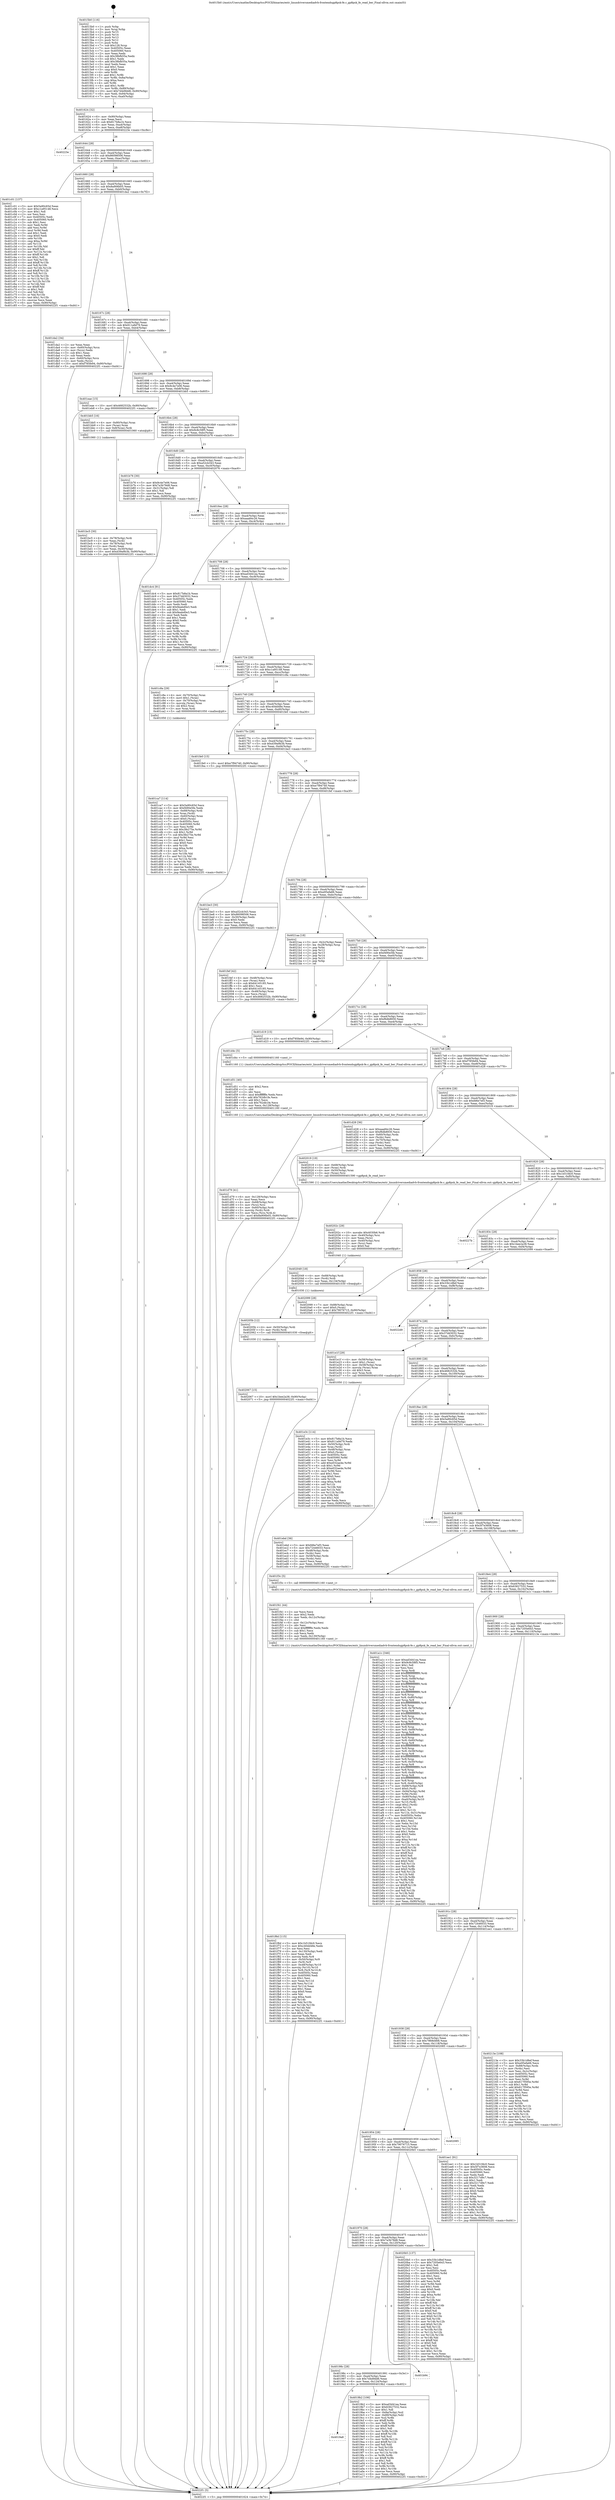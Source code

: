 digraph "0x4015b0" {
  label = "0x4015b0 (/mnt/c/Users/mathe/Desktop/tcc/POCII/binaries/extr_linuxdriversmediadvb-frontendsgp8psk-fe.c_gp8psk_fe_read_ber_Final-ollvm.out::main(0))"
  labelloc = "t"
  node[shape=record]

  Entry [label="",width=0.3,height=0.3,shape=circle,fillcolor=black,style=filled]
  "0x401624" [label="{
     0x401624 [32]\l
     | [instrs]\l
     &nbsp;&nbsp;0x401624 \<+6\>: mov -0x90(%rbp),%eax\l
     &nbsp;&nbsp;0x40162a \<+2\>: mov %eax,%ecx\l
     &nbsp;&nbsp;0x40162c \<+6\>: sub $0x817b8a1b,%ecx\l
     &nbsp;&nbsp;0x401632 \<+6\>: mov %eax,-0xa4(%rbp)\l
     &nbsp;&nbsp;0x401638 \<+6\>: mov %ecx,-0xa8(%rbp)\l
     &nbsp;&nbsp;0x40163e \<+6\>: je 000000000040223e \<main+0xc8e\>\l
  }"]
  "0x40223e" [label="{
     0x40223e\l
  }", style=dashed]
  "0x401644" [label="{
     0x401644 [28]\l
     | [instrs]\l
     &nbsp;&nbsp;0x401644 \<+5\>: jmp 0000000000401649 \<main+0x99\>\l
     &nbsp;&nbsp;0x401649 \<+6\>: mov -0xa4(%rbp),%eax\l
     &nbsp;&nbsp;0x40164f \<+5\>: sub $0x86098506,%eax\l
     &nbsp;&nbsp;0x401654 \<+6\>: mov %eax,-0xac(%rbp)\l
     &nbsp;&nbsp;0x40165a \<+6\>: je 0000000000401c01 \<main+0x651\>\l
  }"]
  Exit [label="",width=0.3,height=0.3,shape=circle,fillcolor=black,style=filled,peripheries=2]
  "0x401c01" [label="{
     0x401c01 [137]\l
     | [instrs]\l
     &nbsp;&nbsp;0x401c01 \<+5\>: mov $0x5a90c65d,%eax\l
     &nbsp;&nbsp;0x401c06 \<+5\>: mov $0xc1a95148,%ecx\l
     &nbsp;&nbsp;0x401c0b \<+2\>: mov $0x1,%dl\l
     &nbsp;&nbsp;0x401c0d \<+2\>: xor %esi,%esi\l
     &nbsp;&nbsp;0x401c0f \<+7\>: mov 0x40505c,%edi\l
     &nbsp;&nbsp;0x401c16 \<+8\>: mov 0x405060,%r8d\l
     &nbsp;&nbsp;0x401c1e \<+3\>: sub $0x1,%esi\l
     &nbsp;&nbsp;0x401c21 \<+3\>: mov %edi,%r9d\l
     &nbsp;&nbsp;0x401c24 \<+3\>: add %esi,%r9d\l
     &nbsp;&nbsp;0x401c27 \<+4\>: imul %r9d,%edi\l
     &nbsp;&nbsp;0x401c2b \<+3\>: and $0x1,%edi\l
     &nbsp;&nbsp;0x401c2e \<+3\>: cmp $0x0,%edi\l
     &nbsp;&nbsp;0x401c31 \<+4\>: sete %r10b\l
     &nbsp;&nbsp;0x401c35 \<+4\>: cmp $0xa,%r8d\l
     &nbsp;&nbsp;0x401c39 \<+4\>: setl %r11b\l
     &nbsp;&nbsp;0x401c3d \<+3\>: mov %r10b,%bl\l
     &nbsp;&nbsp;0x401c40 \<+3\>: xor $0xff,%bl\l
     &nbsp;&nbsp;0x401c43 \<+3\>: mov %r11b,%r14b\l
     &nbsp;&nbsp;0x401c46 \<+4\>: xor $0xff,%r14b\l
     &nbsp;&nbsp;0x401c4a \<+3\>: xor $0x1,%dl\l
     &nbsp;&nbsp;0x401c4d \<+3\>: mov %bl,%r15b\l
     &nbsp;&nbsp;0x401c50 \<+4\>: and $0xff,%r15b\l
     &nbsp;&nbsp;0x401c54 \<+3\>: and %dl,%r10b\l
     &nbsp;&nbsp;0x401c57 \<+3\>: mov %r14b,%r12b\l
     &nbsp;&nbsp;0x401c5a \<+4\>: and $0xff,%r12b\l
     &nbsp;&nbsp;0x401c5e \<+3\>: and %dl,%r11b\l
     &nbsp;&nbsp;0x401c61 \<+3\>: or %r10b,%r15b\l
     &nbsp;&nbsp;0x401c64 \<+3\>: or %r11b,%r12b\l
     &nbsp;&nbsp;0x401c67 \<+3\>: xor %r12b,%r15b\l
     &nbsp;&nbsp;0x401c6a \<+3\>: or %r14b,%bl\l
     &nbsp;&nbsp;0x401c6d \<+3\>: xor $0xff,%bl\l
     &nbsp;&nbsp;0x401c70 \<+3\>: or $0x1,%dl\l
     &nbsp;&nbsp;0x401c73 \<+2\>: and %dl,%bl\l
     &nbsp;&nbsp;0x401c75 \<+3\>: or %bl,%r15b\l
     &nbsp;&nbsp;0x401c78 \<+4\>: test $0x1,%r15b\l
     &nbsp;&nbsp;0x401c7c \<+3\>: cmovne %ecx,%eax\l
     &nbsp;&nbsp;0x401c7f \<+6\>: mov %eax,-0x90(%rbp)\l
     &nbsp;&nbsp;0x401c85 \<+5\>: jmp 00000000004022f1 \<main+0xd41\>\l
  }"]
  "0x401660" [label="{
     0x401660 [28]\l
     | [instrs]\l
     &nbsp;&nbsp;0x401660 \<+5\>: jmp 0000000000401665 \<main+0xb5\>\l
     &nbsp;&nbsp;0x401665 \<+6\>: mov -0xa4(%rbp),%eax\l
     &nbsp;&nbsp;0x40166b \<+5\>: sub $0x8a906b05,%eax\l
     &nbsp;&nbsp;0x401670 \<+6\>: mov %eax,-0xb0(%rbp)\l
     &nbsp;&nbsp;0x401676 \<+6\>: je 0000000000401da2 \<main+0x7f2\>\l
  }"]
  "0x402067" [label="{
     0x402067 [15]\l
     | [instrs]\l
     &nbsp;&nbsp;0x402067 \<+10\>: movl $0x1bee2a38,-0x90(%rbp)\l
     &nbsp;&nbsp;0x402071 \<+5\>: jmp 00000000004022f1 \<main+0xd41\>\l
  }"]
  "0x401da2" [label="{
     0x401da2 [34]\l
     | [instrs]\l
     &nbsp;&nbsp;0x401da2 \<+2\>: xor %eax,%eax\l
     &nbsp;&nbsp;0x401da4 \<+4\>: mov -0x60(%rbp),%rcx\l
     &nbsp;&nbsp;0x401da8 \<+2\>: mov (%rcx),%edx\l
     &nbsp;&nbsp;0x401daa \<+3\>: sub $0x1,%eax\l
     &nbsp;&nbsp;0x401dad \<+2\>: sub %eax,%edx\l
     &nbsp;&nbsp;0x401daf \<+4\>: mov -0x60(%rbp),%rcx\l
     &nbsp;&nbsp;0x401db3 \<+2\>: mov %edx,(%rcx)\l
     &nbsp;&nbsp;0x401db5 \<+10\>: movl $0xf785fe94,-0x90(%rbp)\l
     &nbsp;&nbsp;0x401dbf \<+5\>: jmp 00000000004022f1 \<main+0xd41\>\l
  }"]
  "0x40167c" [label="{
     0x40167c [28]\l
     | [instrs]\l
     &nbsp;&nbsp;0x40167c \<+5\>: jmp 0000000000401681 \<main+0xd1\>\l
     &nbsp;&nbsp;0x401681 \<+6\>: mov -0xa4(%rbp),%eax\l
     &nbsp;&nbsp;0x401687 \<+5\>: sub $0x911a9d79,%eax\l
     &nbsp;&nbsp;0x40168c \<+6\>: mov %eax,-0xb4(%rbp)\l
     &nbsp;&nbsp;0x401692 \<+6\>: je 0000000000401eae \<main+0x8fe\>\l
  }"]
  "0x40205b" [label="{
     0x40205b [12]\l
     | [instrs]\l
     &nbsp;&nbsp;0x40205b \<+4\>: mov -0x50(%rbp),%rdi\l
     &nbsp;&nbsp;0x40205f \<+3\>: mov (%rdi),%rdi\l
     &nbsp;&nbsp;0x402062 \<+5\>: call 0000000000401030 \<free@plt\>\l
     | [calls]\l
     &nbsp;&nbsp;0x401030 \{1\} (unknown)\l
  }"]
  "0x401eae" [label="{
     0x401eae [15]\l
     | [instrs]\l
     &nbsp;&nbsp;0x401eae \<+10\>: movl $0x4682532b,-0x90(%rbp)\l
     &nbsp;&nbsp;0x401eb8 \<+5\>: jmp 00000000004022f1 \<main+0xd41\>\l
  }"]
  "0x401698" [label="{
     0x401698 [28]\l
     | [instrs]\l
     &nbsp;&nbsp;0x401698 \<+5\>: jmp 000000000040169d \<main+0xed\>\l
     &nbsp;&nbsp;0x40169d \<+6\>: mov -0xa4(%rbp),%eax\l
     &nbsp;&nbsp;0x4016a3 \<+5\>: sub $0x9c4e7e06,%eax\l
     &nbsp;&nbsp;0x4016a8 \<+6\>: mov %eax,-0xb8(%rbp)\l
     &nbsp;&nbsp;0x4016ae \<+6\>: je 0000000000401bb5 \<main+0x605\>\l
  }"]
  "0x402049" [label="{
     0x402049 [18]\l
     | [instrs]\l
     &nbsp;&nbsp;0x402049 \<+4\>: mov -0x68(%rbp),%rdi\l
     &nbsp;&nbsp;0x40204d \<+3\>: mov (%rdi),%rdi\l
     &nbsp;&nbsp;0x402050 \<+6\>: mov %eax,-0x134(%rbp)\l
     &nbsp;&nbsp;0x402056 \<+5\>: call 0000000000401030 \<free@plt\>\l
     | [calls]\l
     &nbsp;&nbsp;0x401030 \{1\} (unknown)\l
  }"]
  "0x401bb5" [label="{
     0x401bb5 [16]\l
     | [instrs]\l
     &nbsp;&nbsp;0x401bb5 \<+4\>: mov -0x80(%rbp),%rax\l
     &nbsp;&nbsp;0x401bb9 \<+3\>: mov (%rax),%rax\l
     &nbsp;&nbsp;0x401bbc \<+4\>: mov 0x8(%rax),%rdi\l
     &nbsp;&nbsp;0x401bc0 \<+5\>: call 0000000000401060 \<atoi@plt\>\l
     | [calls]\l
     &nbsp;&nbsp;0x401060 \{1\} (unknown)\l
  }"]
  "0x4016b4" [label="{
     0x4016b4 [28]\l
     | [instrs]\l
     &nbsp;&nbsp;0x4016b4 \<+5\>: jmp 00000000004016b9 \<main+0x109\>\l
     &nbsp;&nbsp;0x4016b9 \<+6\>: mov -0xa4(%rbp),%eax\l
     &nbsp;&nbsp;0x4016bf \<+5\>: sub $0x9c8c58f5,%eax\l
     &nbsp;&nbsp;0x4016c4 \<+6\>: mov %eax,-0xbc(%rbp)\l
     &nbsp;&nbsp;0x4016ca \<+6\>: je 0000000000401b76 \<main+0x5c6\>\l
  }"]
  "0x40202c" [label="{
     0x40202c [29]\l
     | [instrs]\l
     &nbsp;&nbsp;0x40202c \<+10\>: movabs $0x4030b6,%rdi\l
     &nbsp;&nbsp;0x402036 \<+4\>: mov -0x40(%rbp),%rsi\l
     &nbsp;&nbsp;0x40203a \<+2\>: mov %eax,(%rsi)\l
     &nbsp;&nbsp;0x40203c \<+4\>: mov -0x40(%rbp),%rsi\l
     &nbsp;&nbsp;0x402040 \<+2\>: mov (%rsi),%esi\l
     &nbsp;&nbsp;0x402042 \<+2\>: mov $0x0,%al\l
     &nbsp;&nbsp;0x402044 \<+5\>: call 0000000000401040 \<printf@plt\>\l
     | [calls]\l
     &nbsp;&nbsp;0x401040 \{1\} (unknown)\l
  }"]
  "0x401b76" [label="{
     0x401b76 [30]\l
     | [instrs]\l
     &nbsp;&nbsp;0x401b76 \<+5\>: mov $0x9c4e7e06,%eax\l
     &nbsp;&nbsp;0x401b7b \<+5\>: mov $0x7a3b78d8,%ecx\l
     &nbsp;&nbsp;0x401b80 \<+3\>: mov -0x31(%rbp),%dl\l
     &nbsp;&nbsp;0x401b83 \<+3\>: test $0x1,%dl\l
     &nbsp;&nbsp;0x401b86 \<+3\>: cmovne %ecx,%eax\l
     &nbsp;&nbsp;0x401b89 \<+6\>: mov %eax,-0x90(%rbp)\l
     &nbsp;&nbsp;0x401b8f \<+5\>: jmp 00000000004022f1 \<main+0xd41\>\l
  }"]
  "0x4016d0" [label="{
     0x4016d0 [28]\l
     | [instrs]\l
     &nbsp;&nbsp;0x4016d0 \<+5\>: jmp 00000000004016d5 \<main+0x125\>\l
     &nbsp;&nbsp;0x4016d5 \<+6\>: mov -0xa4(%rbp),%eax\l
     &nbsp;&nbsp;0x4016db \<+5\>: sub $0xa52cb343,%eax\l
     &nbsp;&nbsp;0x4016e0 \<+6\>: mov %eax,-0xc0(%rbp)\l
     &nbsp;&nbsp;0x4016e6 \<+6\>: je 0000000000402076 \<main+0xac6\>\l
  }"]
  "0x401f6d" [label="{
     0x401f6d [115]\l
     | [instrs]\l
     &nbsp;&nbsp;0x401f6d \<+5\>: mov $0x1b51fdc0,%ecx\l
     &nbsp;&nbsp;0x401f72 \<+5\>: mov $0xc40dd48e,%edx\l
     &nbsp;&nbsp;0x401f77 \<+2\>: xor %esi,%esi\l
     &nbsp;&nbsp;0x401f79 \<+6\>: mov -0x130(%rbp),%edi\l
     &nbsp;&nbsp;0x401f7f \<+3\>: imul %eax,%edi\l
     &nbsp;&nbsp;0x401f82 \<+3\>: movslq %edi,%r8\l
     &nbsp;&nbsp;0x401f85 \<+4\>: mov -0x50(%rbp),%r9\l
     &nbsp;&nbsp;0x401f89 \<+3\>: mov (%r9),%r9\l
     &nbsp;&nbsp;0x401f8c \<+4\>: mov -0x48(%rbp),%r10\l
     &nbsp;&nbsp;0x401f90 \<+3\>: movslq (%r10),%r10\l
     &nbsp;&nbsp;0x401f93 \<+4\>: mov %r8,(%r9,%r10,8)\l
     &nbsp;&nbsp;0x401f97 \<+7\>: mov 0x40505c,%eax\l
     &nbsp;&nbsp;0x401f9e \<+7\>: mov 0x405060,%edi\l
     &nbsp;&nbsp;0x401fa5 \<+3\>: sub $0x1,%esi\l
     &nbsp;&nbsp;0x401fa8 \<+3\>: mov %eax,%r11d\l
     &nbsp;&nbsp;0x401fab \<+3\>: add %esi,%r11d\l
     &nbsp;&nbsp;0x401fae \<+4\>: imul %r11d,%eax\l
     &nbsp;&nbsp;0x401fb2 \<+3\>: and $0x1,%eax\l
     &nbsp;&nbsp;0x401fb5 \<+3\>: cmp $0x0,%eax\l
     &nbsp;&nbsp;0x401fb8 \<+3\>: sete %bl\l
     &nbsp;&nbsp;0x401fbb \<+3\>: cmp $0xa,%edi\l
     &nbsp;&nbsp;0x401fbe \<+4\>: setl %r14b\l
     &nbsp;&nbsp;0x401fc2 \<+3\>: mov %bl,%r15b\l
     &nbsp;&nbsp;0x401fc5 \<+3\>: and %r14b,%r15b\l
     &nbsp;&nbsp;0x401fc8 \<+3\>: xor %r14b,%bl\l
     &nbsp;&nbsp;0x401fcb \<+3\>: or %bl,%r15b\l
     &nbsp;&nbsp;0x401fce \<+4\>: test $0x1,%r15b\l
     &nbsp;&nbsp;0x401fd2 \<+3\>: cmovne %edx,%ecx\l
     &nbsp;&nbsp;0x401fd5 \<+6\>: mov %ecx,-0x90(%rbp)\l
     &nbsp;&nbsp;0x401fdb \<+5\>: jmp 00000000004022f1 \<main+0xd41\>\l
  }"]
  "0x402076" [label="{
     0x402076\l
  }", style=dashed]
  "0x4016ec" [label="{
     0x4016ec [28]\l
     | [instrs]\l
     &nbsp;&nbsp;0x4016ec \<+5\>: jmp 00000000004016f1 \<main+0x141\>\l
     &nbsp;&nbsp;0x4016f1 \<+6\>: mov -0xa4(%rbp),%eax\l
     &nbsp;&nbsp;0x4016f7 \<+5\>: sub $0xaaa84c26,%eax\l
     &nbsp;&nbsp;0x4016fc \<+6\>: mov %eax,-0xc4(%rbp)\l
     &nbsp;&nbsp;0x401702 \<+6\>: je 0000000000401dc4 \<main+0x814\>\l
  }"]
  "0x401f41" [label="{
     0x401f41 [44]\l
     | [instrs]\l
     &nbsp;&nbsp;0x401f41 \<+2\>: xor %ecx,%ecx\l
     &nbsp;&nbsp;0x401f43 \<+5\>: mov $0x2,%edx\l
     &nbsp;&nbsp;0x401f48 \<+6\>: mov %edx,-0x12c(%rbp)\l
     &nbsp;&nbsp;0x401f4e \<+1\>: cltd\l
     &nbsp;&nbsp;0x401f4f \<+6\>: mov -0x12c(%rbp),%esi\l
     &nbsp;&nbsp;0x401f55 \<+2\>: idiv %esi\l
     &nbsp;&nbsp;0x401f57 \<+6\>: imul $0xfffffffe,%edx,%edx\l
     &nbsp;&nbsp;0x401f5d \<+3\>: sub $0x1,%ecx\l
     &nbsp;&nbsp;0x401f60 \<+2\>: sub %ecx,%edx\l
     &nbsp;&nbsp;0x401f62 \<+6\>: mov %edx,-0x130(%rbp)\l
     &nbsp;&nbsp;0x401f68 \<+5\>: call 0000000000401160 \<next_i\>\l
     | [calls]\l
     &nbsp;&nbsp;0x401160 \{1\} (/mnt/c/Users/mathe/Desktop/tcc/POCII/binaries/extr_linuxdriversmediadvb-frontendsgp8psk-fe.c_gp8psk_fe_read_ber_Final-ollvm.out::next_i)\l
  }"]
  "0x401dc4" [label="{
     0x401dc4 [91]\l
     | [instrs]\l
     &nbsp;&nbsp;0x401dc4 \<+5\>: mov $0x817b8a1b,%eax\l
     &nbsp;&nbsp;0x401dc9 \<+5\>: mov $0x37dd3032,%ecx\l
     &nbsp;&nbsp;0x401dce \<+7\>: mov 0x40505c,%edx\l
     &nbsp;&nbsp;0x401dd5 \<+7\>: mov 0x405060,%esi\l
     &nbsp;&nbsp;0x401ddc \<+2\>: mov %edx,%edi\l
     &nbsp;&nbsp;0x401dde \<+6\>: add $0x9eabd0e3,%edi\l
     &nbsp;&nbsp;0x401de4 \<+3\>: sub $0x1,%edi\l
     &nbsp;&nbsp;0x401de7 \<+6\>: sub $0x9eabd0e3,%edi\l
     &nbsp;&nbsp;0x401ded \<+3\>: imul %edi,%edx\l
     &nbsp;&nbsp;0x401df0 \<+3\>: and $0x1,%edx\l
     &nbsp;&nbsp;0x401df3 \<+3\>: cmp $0x0,%edx\l
     &nbsp;&nbsp;0x401df6 \<+4\>: sete %r8b\l
     &nbsp;&nbsp;0x401dfa \<+3\>: cmp $0xa,%esi\l
     &nbsp;&nbsp;0x401dfd \<+4\>: setl %r9b\l
     &nbsp;&nbsp;0x401e01 \<+3\>: mov %r8b,%r10b\l
     &nbsp;&nbsp;0x401e04 \<+3\>: and %r9b,%r10b\l
     &nbsp;&nbsp;0x401e07 \<+3\>: xor %r9b,%r8b\l
     &nbsp;&nbsp;0x401e0a \<+3\>: or %r8b,%r10b\l
     &nbsp;&nbsp;0x401e0d \<+4\>: test $0x1,%r10b\l
     &nbsp;&nbsp;0x401e11 \<+3\>: cmovne %ecx,%eax\l
     &nbsp;&nbsp;0x401e14 \<+6\>: mov %eax,-0x90(%rbp)\l
     &nbsp;&nbsp;0x401e1a \<+5\>: jmp 00000000004022f1 \<main+0xd41\>\l
  }"]
  "0x401708" [label="{
     0x401708 [28]\l
     | [instrs]\l
     &nbsp;&nbsp;0x401708 \<+5\>: jmp 000000000040170d \<main+0x15d\>\l
     &nbsp;&nbsp;0x40170d \<+6\>: mov -0xa4(%rbp),%eax\l
     &nbsp;&nbsp;0x401713 \<+5\>: sub $0xad3d41ea,%eax\l
     &nbsp;&nbsp;0x401718 \<+6\>: mov %eax,-0xc8(%rbp)\l
     &nbsp;&nbsp;0x40171e \<+6\>: je 00000000004021bc \<main+0xc0c\>\l
  }"]
  "0x401e3c" [label="{
     0x401e3c [114]\l
     | [instrs]\l
     &nbsp;&nbsp;0x401e3c \<+5\>: mov $0x817b8a1b,%ecx\l
     &nbsp;&nbsp;0x401e41 \<+5\>: mov $0x911a9d79,%edx\l
     &nbsp;&nbsp;0x401e46 \<+4\>: mov -0x50(%rbp),%rdi\l
     &nbsp;&nbsp;0x401e4a \<+3\>: mov %rax,(%rdi)\l
     &nbsp;&nbsp;0x401e4d \<+4\>: mov -0x48(%rbp),%rax\l
     &nbsp;&nbsp;0x401e51 \<+6\>: movl $0x0,(%rax)\l
     &nbsp;&nbsp;0x401e57 \<+7\>: mov 0x40505c,%esi\l
     &nbsp;&nbsp;0x401e5e \<+8\>: mov 0x405060,%r8d\l
     &nbsp;&nbsp;0x401e66 \<+3\>: mov %esi,%r9d\l
     &nbsp;&nbsp;0x401e69 \<+7\>: add $0xe032ae4e,%r9d\l
     &nbsp;&nbsp;0x401e70 \<+4\>: sub $0x1,%r9d\l
     &nbsp;&nbsp;0x401e74 \<+7\>: sub $0xe032ae4e,%r9d\l
     &nbsp;&nbsp;0x401e7b \<+4\>: imul %r9d,%esi\l
     &nbsp;&nbsp;0x401e7f \<+3\>: and $0x1,%esi\l
     &nbsp;&nbsp;0x401e82 \<+3\>: cmp $0x0,%esi\l
     &nbsp;&nbsp;0x401e85 \<+4\>: sete %r10b\l
     &nbsp;&nbsp;0x401e89 \<+4\>: cmp $0xa,%r8d\l
     &nbsp;&nbsp;0x401e8d \<+4\>: setl %r11b\l
     &nbsp;&nbsp;0x401e91 \<+3\>: mov %r10b,%bl\l
     &nbsp;&nbsp;0x401e94 \<+3\>: and %r11b,%bl\l
     &nbsp;&nbsp;0x401e97 \<+3\>: xor %r11b,%r10b\l
     &nbsp;&nbsp;0x401e9a \<+3\>: or %r10b,%bl\l
     &nbsp;&nbsp;0x401e9d \<+3\>: test $0x1,%bl\l
     &nbsp;&nbsp;0x401ea0 \<+3\>: cmovne %edx,%ecx\l
     &nbsp;&nbsp;0x401ea3 \<+6\>: mov %ecx,-0x90(%rbp)\l
     &nbsp;&nbsp;0x401ea9 \<+5\>: jmp 00000000004022f1 \<main+0xd41\>\l
  }"]
  "0x4021bc" [label="{
     0x4021bc\l
  }", style=dashed]
  "0x401724" [label="{
     0x401724 [28]\l
     | [instrs]\l
     &nbsp;&nbsp;0x401724 \<+5\>: jmp 0000000000401729 \<main+0x179\>\l
     &nbsp;&nbsp;0x401729 \<+6\>: mov -0xa4(%rbp),%eax\l
     &nbsp;&nbsp;0x40172f \<+5\>: sub $0xc1a95148,%eax\l
     &nbsp;&nbsp;0x401734 \<+6\>: mov %eax,-0xcc(%rbp)\l
     &nbsp;&nbsp;0x40173a \<+6\>: je 0000000000401c8a \<main+0x6da\>\l
  }"]
  "0x401d79" [label="{
     0x401d79 [41]\l
     | [instrs]\l
     &nbsp;&nbsp;0x401d79 \<+6\>: mov -0x128(%rbp),%ecx\l
     &nbsp;&nbsp;0x401d7f \<+3\>: imul %eax,%ecx\l
     &nbsp;&nbsp;0x401d82 \<+4\>: mov -0x68(%rbp),%rsi\l
     &nbsp;&nbsp;0x401d86 \<+3\>: mov (%rsi),%rsi\l
     &nbsp;&nbsp;0x401d89 \<+4\>: mov -0x60(%rbp),%rdi\l
     &nbsp;&nbsp;0x401d8d \<+3\>: movslq (%rdi),%rdi\l
     &nbsp;&nbsp;0x401d90 \<+3\>: mov %ecx,(%rsi,%rdi,4)\l
     &nbsp;&nbsp;0x401d93 \<+10\>: movl $0x8a906b05,-0x90(%rbp)\l
     &nbsp;&nbsp;0x401d9d \<+5\>: jmp 00000000004022f1 \<main+0xd41\>\l
  }"]
  "0x401c8a" [label="{
     0x401c8a [29]\l
     | [instrs]\l
     &nbsp;&nbsp;0x401c8a \<+4\>: mov -0x70(%rbp),%rax\l
     &nbsp;&nbsp;0x401c8e \<+6\>: movl $0x1,(%rax)\l
     &nbsp;&nbsp;0x401c94 \<+4\>: mov -0x70(%rbp),%rax\l
     &nbsp;&nbsp;0x401c98 \<+3\>: movslq (%rax),%rax\l
     &nbsp;&nbsp;0x401c9b \<+4\>: shl $0x2,%rax\l
     &nbsp;&nbsp;0x401c9f \<+3\>: mov %rax,%rdi\l
     &nbsp;&nbsp;0x401ca2 \<+5\>: call 0000000000401050 \<malloc@plt\>\l
     | [calls]\l
     &nbsp;&nbsp;0x401050 \{1\} (unknown)\l
  }"]
  "0x401740" [label="{
     0x401740 [28]\l
     | [instrs]\l
     &nbsp;&nbsp;0x401740 \<+5\>: jmp 0000000000401745 \<main+0x195\>\l
     &nbsp;&nbsp;0x401745 \<+6\>: mov -0xa4(%rbp),%eax\l
     &nbsp;&nbsp;0x40174b \<+5\>: sub $0xc40dd48e,%eax\l
     &nbsp;&nbsp;0x401750 \<+6\>: mov %eax,-0xd0(%rbp)\l
     &nbsp;&nbsp;0x401756 \<+6\>: je 0000000000401fe0 \<main+0xa30\>\l
  }"]
  "0x401d51" [label="{
     0x401d51 [40]\l
     | [instrs]\l
     &nbsp;&nbsp;0x401d51 \<+5\>: mov $0x2,%ecx\l
     &nbsp;&nbsp;0x401d56 \<+1\>: cltd\l
     &nbsp;&nbsp;0x401d57 \<+2\>: idiv %ecx\l
     &nbsp;&nbsp;0x401d59 \<+6\>: imul $0xfffffffe,%edx,%ecx\l
     &nbsp;&nbsp;0x401d5f \<+6\>: add $0x762db1fe,%ecx\l
     &nbsp;&nbsp;0x401d65 \<+3\>: add $0x1,%ecx\l
     &nbsp;&nbsp;0x401d68 \<+6\>: sub $0x762db1fe,%ecx\l
     &nbsp;&nbsp;0x401d6e \<+6\>: mov %ecx,-0x128(%rbp)\l
     &nbsp;&nbsp;0x401d74 \<+5\>: call 0000000000401160 \<next_i\>\l
     | [calls]\l
     &nbsp;&nbsp;0x401160 \{1\} (/mnt/c/Users/mathe/Desktop/tcc/POCII/binaries/extr_linuxdriversmediadvb-frontendsgp8psk-fe.c_gp8psk_fe_read_ber_Final-ollvm.out::next_i)\l
  }"]
  "0x401fe0" [label="{
     0x401fe0 [15]\l
     | [instrs]\l
     &nbsp;&nbsp;0x401fe0 \<+10\>: movl $0xe7f94740,-0x90(%rbp)\l
     &nbsp;&nbsp;0x401fea \<+5\>: jmp 00000000004022f1 \<main+0xd41\>\l
  }"]
  "0x40175c" [label="{
     0x40175c [28]\l
     | [instrs]\l
     &nbsp;&nbsp;0x40175c \<+5\>: jmp 0000000000401761 \<main+0x1b1\>\l
     &nbsp;&nbsp;0x401761 \<+6\>: mov -0xa4(%rbp),%eax\l
     &nbsp;&nbsp;0x401767 \<+5\>: sub $0xd39a9b3b,%eax\l
     &nbsp;&nbsp;0x40176c \<+6\>: mov %eax,-0xd4(%rbp)\l
     &nbsp;&nbsp;0x401772 \<+6\>: je 0000000000401be3 \<main+0x633\>\l
  }"]
  "0x401ca7" [label="{
     0x401ca7 [114]\l
     | [instrs]\l
     &nbsp;&nbsp;0x401ca7 \<+5\>: mov $0x5a90c65d,%ecx\l
     &nbsp;&nbsp;0x401cac \<+5\>: mov $0xf490e5fe,%edx\l
     &nbsp;&nbsp;0x401cb1 \<+4\>: mov -0x68(%rbp),%rdi\l
     &nbsp;&nbsp;0x401cb5 \<+3\>: mov %rax,(%rdi)\l
     &nbsp;&nbsp;0x401cb8 \<+4\>: mov -0x60(%rbp),%rax\l
     &nbsp;&nbsp;0x401cbc \<+6\>: movl $0x0,(%rax)\l
     &nbsp;&nbsp;0x401cc2 \<+7\>: mov 0x40505c,%esi\l
     &nbsp;&nbsp;0x401cc9 \<+8\>: mov 0x405060,%r8d\l
     &nbsp;&nbsp;0x401cd1 \<+3\>: mov %esi,%r9d\l
     &nbsp;&nbsp;0x401cd4 \<+7\>: add $0x3fe275e,%r9d\l
     &nbsp;&nbsp;0x401cdb \<+4\>: sub $0x1,%r9d\l
     &nbsp;&nbsp;0x401cdf \<+7\>: sub $0x3fe275e,%r9d\l
     &nbsp;&nbsp;0x401ce6 \<+4\>: imul %r9d,%esi\l
     &nbsp;&nbsp;0x401cea \<+3\>: and $0x1,%esi\l
     &nbsp;&nbsp;0x401ced \<+3\>: cmp $0x0,%esi\l
     &nbsp;&nbsp;0x401cf0 \<+4\>: sete %r10b\l
     &nbsp;&nbsp;0x401cf4 \<+4\>: cmp $0xa,%r8d\l
     &nbsp;&nbsp;0x401cf8 \<+4\>: setl %r11b\l
     &nbsp;&nbsp;0x401cfc \<+3\>: mov %r10b,%bl\l
     &nbsp;&nbsp;0x401cff \<+3\>: and %r11b,%bl\l
     &nbsp;&nbsp;0x401d02 \<+3\>: xor %r11b,%r10b\l
     &nbsp;&nbsp;0x401d05 \<+3\>: or %r10b,%bl\l
     &nbsp;&nbsp;0x401d08 \<+3\>: test $0x1,%bl\l
     &nbsp;&nbsp;0x401d0b \<+3\>: cmovne %edx,%ecx\l
     &nbsp;&nbsp;0x401d0e \<+6\>: mov %ecx,-0x90(%rbp)\l
     &nbsp;&nbsp;0x401d14 \<+5\>: jmp 00000000004022f1 \<main+0xd41\>\l
  }"]
  "0x401be3" [label="{
     0x401be3 [30]\l
     | [instrs]\l
     &nbsp;&nbsp;0x401be3 \<+5\>: mov $0xa52cb343,%eax\l
     &nbsp;&nbsp;0x401be8 \<+5\>: mov $0x86098506,%ecx\l
     &nbsp;&nbsp;0x401bed \<+3\>: mov -0x30(%rbp),%edx\l
     &nbsp;&nbsp;0x401bf0 \<+3\>: cmp $0x0,%edx\l
     &nbsp;&nbsp;0x401bf3 \<+3\>: cmove %ecx,%eax\l
     &nbsp;&nbsp;0x401bf6 \<+6\>: mov %eax,-0x90(%rbp)\l
     &nbsp;&nbsp;0x401bfc \<+5\>: jmp 00000000004022f1 \<main+0xd41\>\l
  }"]
  "0x401778" [label="{
     0x401778 [28]\l
     | [instrs]\l
     &nbsp;&nbsp;0x401778 \<+5\>: jmp 000000000040177d \<main+0x1cd\>\l
     &nbsp;&nbsp;0x40177d \<+6\>: mov -0xa4(%rbp),%eax\l
     &nbsp;&nbsp;0x401783 \<+5\>: sub $0xe7f94740,%eax\l
     &nbsp;&nbsp;0x401788 \<+6\>: mov %eax,-0xd8(%rbp)\l
     &nbsp;&nbsp;0x40178e \<+6\>: je 0000000000401fef \<main+0xa3f\>\l
  }"]
  "0x401bc5" [label="{
     0x401bc5 [30]\l
     | [instrs]\l
     &nbsp;&nbsp;0x401bc5 \<+4\>: mov -0x78(%rbp),%rdi\l
     &nbsp;&nbsp;0x401bc9 \<+2\>: mov %eax,(%rdi)\l
     &nbsp;&nbsp;0x401bcb \<+4\>: mov -0x78(%rbp),%rdi\l
     &nbsp;&nbsp;0x401bcf \<+2\>: mov (%rdi),%eax\l
     &nbsp;&nbsp;0x401bd1 \<+3\>: mov %eax,-0x30(%rbp)\l
     &nbsp;&nbsp;0x401bd4 \<+10\>: movl $0xd39a9b3b,-0x90(%rbp)\l
     &nbsp;&nbsp;0x401bde \<+5\>: jmp 00000000004022f1 \<main+0xd41\>\l
  }"]
  "0x401fef" [label="{
     0x401fef [42]\l
     | [instrs]\l
     &nbsp;&nbsp;0x401fef \<+4\>: mov -0x48(%rbp),%rax\l
     &nbsp;&nbsp;0x401ff3 \<+2\>: mov (%rax),%ecx\l
     &nbsp;&nbsp;0x401ff5 \<+6\>: sub $0x64145185,%ecx\l
     &nbsp;&nbsp;0x401ffb \<+3\>: add $0x1,%ecx\l
     &nbsp;&nbsp;0x401ffe \<+6\>: add $0x64145185,%ecx\l
     &nbsp;&nbsp;0x402004 \<+4\>: mov -0x48(%rbp),%rax\l
     &nbsp;&nbsp;0x402008 \<+2\>: mov %ecx,(%rax)\l
     &nbsp;&nbsp;0x40200a \<+10\>: movl $0x4682532b,-0x90(%rbp)\l
     &nbsp;&nbsp;0x402014 \<+5\>: jmp 00000000004022f1 \<main+0xd41\>\l
  }"]
  "0x401794" [label="{
     0x401794 [28]\l
     | [instrs]\l
     &nbsp;&nbsp;0x401794 \<+5\>: jmp 0000000000401799 \<main+0x1e9\>\l
     &nbsp;&nbsp;0x401799 \<+6\>: mov -0xa4(%rbp),%eax\l
     &nbsp;&nbsp;0x40179f \<+5\>: sub $0xe95efa66,%eax\l
     &nbsp;&nbsp;0x4017a4 \<+6\>: mov %eax,-0xdc(%rbp)\l
     &nbsp;&nbsp;0x4017aa \<+6\>: je 00000000004021aa \<main+0xbfa\>\l
  }"]
  "0x4015b0" [label="{
     0x4015b0 [116]\l
     | [instrs]\l
     &nbsp;&nbsp;0x4015b0 \<+1\>: push %rbp\l
     &nbsp;&nbsp;0x4015b1 \<+3\>: mov %rsp,%rbp\l
     &nbsp;&nbsp;0x4015b4 \<+2\>: push %r15\l
     &nbsp;&nbsp;0x4015b6 \<+2\>: push %r14\l
     &nbsp;&nbsp;0x4015b8 \<+2\>: push %r13\l
     &nbsp;&nbsp;0x4015ba \<+2\>: push %r12\l
     &nbsp;&nbsp;0x4015bc \<+1\>: push %rbx\l
     &nbsp;&nbsp;0x4015bd \<+7\>: sub $0x128,%rsp\l
     &nbsp;&nbsp;0x4015c4 \<+7\>: mov 0x40505c,%eax\l
     &nbsp;&nbsp;0x4015cb \<+7\>: mov 0x405060,%ecx\l
     &nbsp;&nbsp;0x4015d2 \<+2\>: mov %eax,%edx\l
     &nbsp;&nbsp;0x4015d4 \<+6\>: sub $0x38bfb55a,%edx\l
     &nbsp;&nbsp;0x4015da \<+3\>: sub $0x1,%edx\l
     &nbsp;&nbsp;0x4015dd \<+6\>: add $0x38bfb55a,%edx\l
     &nbsp;&nbsp;0x4015e3 \<+3\>: imul %edx,%eax\l
     &nbsp;&nbsp;0x4015e6 \<+3\>: and $0x1,%eax\l
     &nbsp;&nbsp;0x4015e9 \<+3\>: cmp $0x0,%eax\l
     &nbsp;&nbsp;0x4015ec \<+4\>: sete %r8b\l
     &nbsp;&nbsp;0x4015f0 \<+4\>: and $0x1,%r8b\l
     &nbsp;&nbsp;0x4015f4 \<+7\>: mov %r8b,-0x8a(%rbp)\l
     &nbsp;&nbsp;0x4015fb \<+3\>: cmp $0xa,%ecx\l
     &nbsp;&nbsp;0x4015fe \<+4\>: setl %r8b\l
     &nbsp;&nbsp;0x401602 \<+4\>: and $0x1,%r8b\l
     &nbsp;&nbsp;0x401606 \<+7\>: mov %r8b,-0x89(%rbp)\l
     &nbsp;&nbsp;0x40160d \<+10\>: movl $0x7d4d9dd6,-0x90(%rbp)\l
     &nbsp;&nbsp;0x401617 \<+6\>: mov %edi,-0x94(%rbp)\l
     &nbsp;&nbsp;0x40161d \<+7\>: mov %rsi,-0xa0(%rbp)\l
  }"]
  "0x4021aa" [label="{
     0x4021aa [18]\l
     | [instrs]\l
     &nbsp;&nbsp;0x4021aa \<+3\>: mov -0x2c(%rbp),%eax\l
     &nbsp;&nbsp;0x4021ad \<+4\>: lea -0x28(%rbp),%rsp\l
     &nbsp;&nbsp;0x4021b1 \<+1\>: pop %rbx\l
     &nbsp;&nbsp;0x4021b2 \<+2\>: pop %r12\l
     &nbsp;&nbsp;0x4021b4 \<+2\>: pop %r13\l
     &nbsp;&nbsp;0x4021b6 \<+2\>: pop %r14\l
     &nbsp;&nbsp;0x4021b8 \<+2\>: pop %r15\l
     &nbsp;&nbsp;0x4021ba \<+1\>: pop %rbp\l
     &nbsp;&nbsp;0x4021bb \<+1\>: ret\l
  }"]
  "0x4017b0" [label="{
     0x4017b0 [28]\l
     | [instrs]\l
     &nbsp;&nbsp;0x4017b0 \<+5\>: jmp 00000000004017b5 \<main+0x205\>\l
     &nbsp;&nbsp;0x4017b5 \<+6\>: mov -0xa4(%rbp),%eax\l
     &nbsp;&nbsp;0x4017bb \<+5\>: sub $0xf490e5fe,%eax\l
     &nbsp;&nbsp;0x4017c0 \<+6\>: mov %eax,-0xe0(%rbp)\l
     &nbsp;&nbsp;0x4017c6 \<+6\>: je 0000000000401d19 \<main+0x769\>\l
  }"]
  "0x4022f1" [label="{
     0x4022f1 [5]\l
     | [instrs]\l
     &nbsp;&nbsp;0x4022f1 \<+5\>: jmp 0000000000401624 \<main+0x74\>\l
  }"]
  "0x401d19" [label="{
     0x401d19 [15]\l
     | [instrs]\l
     &nbsp;&nbsp;0x401d19 \<+10\>: movl $0xf785fe94,-0x90(%rbp)\l
     &nbsp;&nbsp;0x401d23 \<+5\>: jmp 00000000004022f1 \<main+0xd41\>\l
  }"]
  "0x4017cc" [label="{
     0x4017cc [28]\l
     | [instrs]\l
     &nbsp;&nbsp;0x4017cc \<+5\>: jmp 00000000004017d1 \<main+0x221\>\l
     &nbsp;&nbsp;0x4017d1 \<+6\>: mov -0xa4(%rbp),%eax\l
     &nbsp;&nbsp;0x4017d7 \<+5\>: sub $0xf6db8930,%eax\l
     &nbsp;&nbsp;0x4017dc \<+6\>: mov %eax,-0xe4(%rbp)\l
     &nbsp;&nbsp;0x4017e2 \<+6\>: je 0000000000401d4c \<main+0x79c\>\l
  }"]
  "0x4019a8" [label="{
     0x4019a8\l
  }", style=dashed]
  "0x401d4c" [label="{
     0x401d4c [5]\l
     | [instrs]\l
     &nbsp;&nbsp;0x401d4c \<+5\>: call 0000000000401160 \<next_i\>\l
     | [calls]\l
     &nbsp;&nbsp;0x401160 \{1\} (/mnt/c/Users/mathe/Desktop/tcc/POCII/binaries/extr_linuxdriversmediadvb-frontendsgp8psk-fe.c_gp8psk_fe_read_ber_Final-ollvm.out::next_i)\l
  }"]
  "0x4017e8" [label="{
     0x4017e8 [28]\l
     | [instrs]\l
     &nbsp;&nbsp;0x4017e8 \<+5\>: jmp 00000000004017ed \<main+0x23d\>\l
     &nbsp;&nbsp;0x4017ed \<+6\>: mov -0xa4(%rbp),%eax\l
     &nbsp;&nbsp;0x4017f3 \<+5\>: sub $0xf785fe94,%eax\l
     &nbsp;&nbsp;0x4017f8 \<+6\>: mov %eax,-0xe8(%rbp)\l
     &nbsp;&nbsp;0x4017fe \<+6\>: je 0000000000401d28 \<main+0x778\>\l
  }"]
  "0x4019b2" [label="{
     0x4019b2 [106]\l
     | [instrs]\l
     &nbsp;&nbsp;0x4019b2 \<+5\>: mov $0xad3d41ea,%eax\l
     &nbsp;&nbsp;0x4019b7 \<+5\>: mov $0x63627532,%ecx\l
     &nbsp;&nbsp;0x4019bc \<+2\>: mov $0x1,%dl\l
     &nbsp;&nbsp;0x4019be \<+7\>: mov -0x8a(%rbp),%sil\l
     &nbsp;&nbsp;0x4019c5 \<+7\>: mov -0x89(%rbp),%dil\l
     &nbsp;&nbsp;0x4019cc \<+3\>: mov %sil,%r8b\l
     &nbsp;&nbsp;0x4019cf \<+4\>: xor $0xff,%r8b\l
     &nbsp;&nbsp;0x4019d3 \<+3\>: mov %dil,%r9b\l
     &nbsp;&nbsp;0x4019d6 \<+4\>: xor $0xff,%r9b\l
     &nbsp;&nbsp;0x4019da \<+3\>: xor $0x1,%dl\l
     &nbsp;&nbsp;0x4019dd \<+3\>: mov %r8b,%r10b\l
     &nbsp;&nbsp;0x4019e0 \<+4\>: and $0xff,%r10b\l
     &nbsp;&nbsp;0x4019e4 \<+3\>: and %dl,%sil\l
     &nbsp;&nbsp;0x4019e7 \<+3\>: mov %r9b,%r11b\l
     &nbsp;&nbsp;0x4019ea \<+4\>: and $0xff,%r11b\l
     &nbsp;&nbsp;0x4019ee \<+3\>: and %dl,%dil\l
     &nbsp;&nbsp;0x4019f1 \<+3\>: or %sil,%r10b\l
     &nbsp;&nbsp;0x4019f4 \<+3\>: or %dil,%r11b\l
     &nbsp;&nbsp;0x4019f7 \<+3\>: xor %r11b,%r10b\l
     &nbsp;&nbsp;0x4019fa \<+3\>: or %r9b,%r8b\l
     &nbsp;&nbsp;0x4019fd \<+4\>: xor $0xff,%r8b\l
     &nbsp;&nbsp;0x401a01 \<+3\>: or $0x1,%dl\l
     &nbsp;&nbsp;0x401a04 \<+3\>: and %dl,%r8b\l
     &nbsp;&nbsp;0x401a07 \<+3\>: or %r8b,%r10b\l
     &nbsp;&nbsp;0x401a0a \<+4\>: test $0x1,%r10b\l
     &nbsp;&nbsp;0x401a0e \<+3\>: cmovne %ecx,%eax\l
     &nbsp;&nbsp;0x401a11 \<+6\>: mov %eax,-0x90(%rbp)\l
     &nbsp;&nbsp;0x401a17 \<+5\>: jmp 00000000004022f1 \<main+0xd41\>\l
  }"]
  "0x401d28" [label="{
     0x401d28 [36]\l
     | [instrs]\l
     &nbsp;&nbsp;0x401d28 \<+5\>: mov $0xaaa84c26,%eax\l
     &nbsp;&nbsp;0x401d2d \<+5\>: mov $0xf6db8930,%ecx\l
     &nbsp;&nbsp;0x401d32 \<+4\>: mov -0x60(%rbp),%rdx\l
     &nbsp;&nbsp;0x401d36 \<+2\>: mov (%rdx),%esi\l
     &nbsp;&nbsp;0x401d38 \<+4\>: mov -0x70(%rbp),%rdx\l
     &nbsp;&nbsp;0x401d3c \<+2\>: cmp (%rdx),%esi\l
     &nbsp;&nbsp;0x401d3e \<+3\>: cmovl %ecx,%eax\l
     &nbsp;&nbsp;0x401d41 \<+6\>: mov %eax,-0x90(%rbp)\l
     &nbsp;&nbsp;0x401d47 \<+5\>: jmp 00000000004022f1 \<main+0xd41\>\l
  }"]
  "0x401804" [label="{
     0x401804 [28]\l
     | [instrs]\l
     &nbsp;&nbsp;0x401804 \<+5\>: jmp 0000000000401809 \<main+0x259\>\l
     &nbsp;&nbsp;0x401809 \<+6\>: mov -0xa4(%rbp),%eax\l
     &nbsp;&nbsp;0x40180f \<+5\>: sub $0xfd6e7ef3,%eax\l
     &nbsp;&nbsp;0x401814 \<+6\>: mov %eax,-0xec(%rbp)\l
     &nbsp;&nbsp;0x40181a \<+6\>: je 0000000000402019 \<main+0xa69\>\l
  }"]
  "0x40198c" [label="{
     0x40198c [28]\l
     | [instrs]\l
     &nbsp;&nbsp;0x40198c \<+5\>: jmp 0000000000401991 \<main+0x3e1\>\l
     &nbsp;&nbsp;0x401991 \<+6\>: mov -0xa4(%rbp),%eax\l
     &nbsp;&nbsp;0x401997 \<+5\>: sub $0x7d4d9dd6,%eax\l
     &nbsp;&nbsp;0x40199c \<+6\>: mov %eax,-0x124(%rbp)\l
     &nbsp;&nbsp;0x4019a2 \<+6\>: je 00000000004019b2 \<main+0x402\>\l
  }"]
  "0x402019" [label="{
     0x402019 [19]\l
     | [instrs]\l
     &nbsp;&nbsp;0x402019 \<+4\>: mov -0x68(%rbp),%rax\l
     &nbsp;&nbsp;0x40201d \<+3\>: mov (%rax),%rdi\l
     &nbsp;&nbsp;0x402020 \<+4\>: mov -0x50(%rbp),%rax\l
     &nbsp;&nbsp;0x402024 \<+3\>: mov (%rax),%rsi\l
     &nbsp;&nbsp;0x402027 \<+5\>: call 0000000000401590 \<gp8psk_fe_read_ber\>\l
     | [calls]\l
     &nbsp;&nbsp;0x401590 \{1\} (/mnt/c/Users/mathe/Desktop/tcc/POCII/binaries/extr_linuxdriversmediadvb-frontendsgp8psk-fe.c_gp8psk_fe_read_ber_Final-ollvm.out::gp8psk_fe_read_ber)\l
  }"]
  "0x401820" [label="{
     0x401820 [28]\l
     | [instrs]\l
     &nbsp;&nbsp;0x401820 \<+5\>: jmp 0000000000401825 \<main+0x275\>\l
     &nbsp;&nbsp;0x401825 \<+6\>: mov -0xa4(%rbp),%eax\l
     &nbsp;&nbsp;0x40182b \<+5\>: sub $0x1b51fdc0,%eax\l
     &nbsp;&nbsp;0x401830 \<+6\>: mov %eax,-0xf0(%rbp)\l
     &nbsp;&nbsp;0x401836 \<+6\>: je 000000000040227b \<main+0xccb\>\l
  }"]
  "0x401b94" [label="{
     0x401b94\l
  }", style=dashed]
  "0x40227b" [label="{
     0x40227b\l
  }", style=dashed]
  "0x40183c" [label="{
     0x40183c [28]\l
     | [instrs]\l
     &nbsp;&nbsp;0x40183c \<+5\>: jmp 0000000000401841 \<main+0x291\>\l
     &nbsp;&nbsp;0x401841 \<+6\>: mov -0xa4(%rbp),%eax\l
     &nbsp;&nbsp;0x401847 \<+5\>: sub $0x1bee2a38,%eax\l
     &nbsp;&nbsp;0x40184c \<+6\>: mov %eax,-0xf4(%rbp)\l
     &nbsp;&nbsp;0x401852 \<+6\>: je 0000000000402099 \<main+0xae9\>\l
  }"]
  "0x401970" [label="{
     0x401970 [28]\l
     | [instrs]\l
     &nbsp;&nbsp;0x401970 \<+5\>: jmp 0000000000401975 \<main+0x3c5\>\l
     &nbsp;&nbsp;0x401975 \<+6\>: mov -0xa4(%rbp),%eax\l
     &nbsp;&nbsp;0x40197b \<+5\>: sub $0x7a3b78d8,%eax\l
     &nbsp;&nbsp;0x401980 \<+6\>: mov %eax,-0x120(%rbp)\l
     &nbsp;&nbsp;0x401986 \<+6\>: je 0000000000401b94 \<main+0x5e4\>\l
  }"]
  "0x402099" [label="{
     0x402099 [28]\l
     | [instrs]\l
     &nbsp;&nbsp;0x402099 \<+7\>: mov -0x88(%rbp),%rax\l
     &nbsp;&nbsp;0x4020a0 \<+6\>: movl $0x0,(%rax)\l
     &nbsp;&nbsp;0x4020a6 \<+10\>: movl $0x79076715,-0x90(%rbp)\l
     &nbsp;&nbsp;0x4020b0 \<+5\>: jmp 00000000004022f1 \<main+0xd41\>\l
  }"]
  "0x401858" [label="{
     0x401858 [28]\l
     | [instrs]\l
     &nbsp;&nbsp;0x401858 \<+5\>: jmp 000000000040185d \<main+0x2ad\>\l
     &nbsp;&nbsp;0x40185d \<+6\>: mov -0xa4(%rbp),%eax\l
     &nbsp;&nbsp;0x401863 \<+5\>: sub $0x33b1d8ef,%eax\l
     &nbsp;&nbsp;0x401868 \<+6\>: mov %eax,-0xf8(%rbp)\l
     &nbsp;&nbsp;0x40186e \<+6\>: je 00000000004022d9 \<main+0xd29\>\l
  }"]
  "0x4020b5" [label="{
     0x4020b5 [137]\l
     | [instrs]\l
     &nbsp;&nbsp;0x4020b5 \<+5\>: mov $0x33b1d8ef,%eax\l
     &nbsp;&nbsp;0x4020ba \<+5\>: mov $0x7205e643,%ecx\l
     &nbsp;&nbsp;0x4020bf \<+2\>: mov $0x1,%dl\l
     &nbsp;&nbsp;0x4020c1 \<+2\>: xor %esi,%esi\l
     &nbsp;&nbsp;0x4020c3 \<+7\>: mov 0x40505c,%edi\l
     &nbsp;&nbsp;0x4020ca \<+8\>: mov 0x405060,%r8d\l
     &nbsp;&nbsp;0x4020d2 \<+3\>: sub $0x1,%esi\l
     &nbsp;&nbsp;0x4020d5 \<+3\>: mov %edi,%r9d\l
     &nbsp;&nbsp;0x4020d8 \<+3\>: add %esi,%r9d\l
     &nbsp;&nbsp;0x4020db \<+4\>: imul %r9d,%edi\l
     &nbsp;&nbsp;0x4020df \<+3\>: and $0x1,%edi\l
     &nbsp;&nbsp;0x4020e2 \<+3\>: cmp $0x0,%edi\l
     &nbsp;&nbsp;0x4020e5 \<+4\>: sete %r10b\l
     &nbsp;&nbsp;0x4020e9 \<+4\>: cmp $0xa,%r8d\l
     &nbsp;&nbsp;0x4020ed \<+4\>: setl %r11b\l
     &nbsp;&nbsp;0x4020f1 \<+3\>: mov %r10b,%bl\l
     &nbsp;&nbsp;0x4020f4 \<+3\>: xor $0xff,%bl\l
     &nbsp;&nbsp;0x4020f7 \<+3\>: mov %r11b,%r14b\l
     &nbsp;&nbsp;0x4020fa \<+4\>: xor $0xff,%r14b\l
     &nbsp;&nbsp;0x4020fe \<+3\>: xor $0x0,%dl\l
     &nbsp;&nbsp;0x402101 \<+3\>: mov %bl,%r15b\l
     &nbsp;&nbsp;0x402104 \<+4\>: and $0x0,%r15b\l
     &nbsp;&nbsp;0x402108 \<+3\>: and %dl,%r10b\l
     &nbsp;&nbsp;0x40210b \<+3\>: mov %r14b,%r12b\l
     &nbsp;&nbsp;0x40210e \<+4\>: and $0x0,%r12b\l
     &nbsp;&nbsp;0x402112 \<+3\>: and %dl,%r11b\l
     &nbsp;&nbsp;0x402115 \<+3\>: or %r10b,%r15b\l
     &nbsp;&nbsp;0x402118 \<+3\>: or %r11b,%r12b\l
     &nbsp;&nbsp;0x40211b \<+3\>: xor %r12b,%r15b\l
     &nbsp;&nbsp;0x40211e \<+3\>: or %r14b,%bl\l
     &nbsp;&nbsp;0x402121 \<+3\>: xor $0xff,%bl\l
     &nbsp;&nbsp;0x402124 \<+3\>: or $0x0,%dl\l
     &nbsp;&nbsp;0x402127 \<+2\>: and %dl,%bl\l
     &nbsp;&nbsp;0x402129 \<+3\>: or %bl,%r15b\l
     &nbsp;&nbsp;0x40212c \<+4\>: test $0x1,%r15b\l
     &nbsp;&nbsp;0x402130 \<+3\>: cmovne %ecx,%eax\l
     &nbsp;&nbsp;0x402133 \<+6\>: mov %eax,-0x90(%rbp)\l
     &nbsp;&nbsp;0x402139 \<+5\>: jmp 00000000004022f1 \<main+0xd41\>\l
  }"]
  "0x4022d9" [label="{
     0x4022d9\l
  }", style=dashed]
  "0x401874" [label="{
     0x401874 [28]\l
     | [instrs]\l
     &nbsp;&nbsp;0x401874 \<+5\>: jmp 0000000000401879 \<main+0x2c9\>\l
     &nbsp;&nbsp;0x401879 \<+6\>: mov -0xa4(%rbp),%eax\l
     &nbsp;&nbsp;0x40187f \<+5\>: sub $0x37dd3032,%eax\l
     &nbsp;&nbsp;0x401884 \<+6\>: mov %eax,-0xfc(%rbp)\l
     &nbsp;&nbsp;0x40188a \<+6\>: je 0000000000401e1f \<main+0x86f\>\l
  }"]
  "0x401954" [label="{
     0x401954 [28]\l
     | [instrs]\l
     &nbsp;&nbsp;0x401954 \<+5\>: jmp 0000000000401959 \<main+0x3a9\>\l
     &nbsp;&nbsp;0x401959 \<+6\>: mov -0xa4(%rbp),%eax\l
     &nbsp;&nbsp;0x40195f \<+5\>: sub $0x79076715,%eax\l
     &nbsp;&nbsp;0x401964 \<+6\>: mov %eax,-0x11c(%rbp)\l
     &nbsp;&nbsp;0x40196a \<+6\>: je 00000000004020b5 \<main+0xb05\>\l
  }"]
  "0x401e1f" [label="{
     0x401e1f [29]\l
     | [instrs]\l
     &nbsp;&nbsp;0x401e1f \<+4\>: mov -0x58(%rbp),%rax\l
     &nbsp;&nbsp;0x401e23 \<+6\>: movl $0x1,(%rax)\l
     &nbsp;&nbsp;0x401e29 \<+4\>: mov -0x58(%rbp),%rax\l
     &nbsp;&nbsp;0x401e2d \<+3\>: movslq (%rax),%rax\l
     &nbsp;&nbsp;0x401e30 \<+4\>: shl $0x3,%rax\l
     &nbsp;&nbsp;0x401e34 \<+3\>: mov %rax,%rdi\l
     &nbsp;&nbsp;0x401e37 \<+5\>: call 0000000000401050 \<malloc@plt\>\l
     | [calls]\l
     &nbsp;&nbsp;0x401050 \{1\} (unknown)\l
  }"]
  "0x401890" [label="{
     0x401890 [28]\l
     | [instrs]\l
     &nbsp;&nbsp;0x401890 \<+5\>: jmp 0000000000401895 \<main+0x2e5\>\l
     &nbsp;&nbsp;0x401895 \<+6\>: mov -0xa4(%rbp),%eax\l
     &nbsp;&nbsp;0x40189b \<+5\>: sub $0x4682532b,%eax\l
     &nbsp;&nbsp;0x4018a0 \<+6\>: mov %eax,-0x100(%rbp)\l
     &nbsp;&nbsp;0x4018a6 \<+6\>: je 0000000000401ebd \<main+0x90d\>\l
  }"]
  "0x402085" [label="{
     0x402085\l
  }", style=dashed]
  "0x401ebd" [label="{
     0x401ebd [36]\l
     | [instrs]\l
     &nbsp;&nbsp;0x401ebd \<+5\>: mov $0xfd6e7ef3,%eax\l
     &nbsp;&nbsp;0x401ec2 \<+5\>: mov $0x72446033,%ecx\l
     &nbsp;&nbsp;0x401ec7 \<+4\>: mov -0x48(%rbp),%rdx\l
     &nbsp;&nbsp;0x401ecb \<+2\>: mov (%rdx),%esi\l
     &nbsp;&nbsp;0x401ecd \<+4\>: mov -0x58(%rbp),%rdx\l
     &nbsp;&nbsp;0x401ed1 \<+2\>: cmp (%rdx),%esi\l
     &nbsp;&nbsp;0x401ed3 \<+3\>: cmovl %ecx,%eax\l
     &nbsp;&nbsp;0x401ed6 \<+6\>: mov %eax,-0x90(%rbp)\l
     &nbsp;&nbsp;0x401edc \<+5\>: jmp 00000000004022f1 \<main+0xd41\>\l
  }"]
  "0x4018ac" [label="{
     0x4018ac [28]\l
     | [instrs]\l
     &nbsp;&nbsp;0x4018ac \<+5\>: jmp 00000000004018b1 \<main+0x301\>\l
     &nbsp;&nbsp;0x4018b1 \<+6\>: mov -0xa4(%rbp),%eax\l
     &nbsp;&nbsp;0x4018b7 \<+5\>: sub $0x5a90c65d,%eax\l
     &nbsp;&nbsp;0x4018bc \<+6\>: mov %eax,-0x104(%rbp)\l
     &nbsp;&nbsp;0x4018c2 \<+6\>: je 0000000000402201 \<main+0xc51\>\l
  }"]
  "0x401938" [label="{
     0x401938 [28]\l
     | [instrs]\l
     &nbsp;&nbsp;0x401938 \<+5\>: jmp 000000000040193d \<main+0x38d\>\l
     &nbsp;&nbsp;0x40193d \<+6\>: mov -0xa4(%rbp),%eax\l
     &nbsp;&nbsp;0x401943 \<+5\>: sub $0x7868d468,%eax\l
     &nbsp;&nbsp;0x401948 \<+6\>: mov %eax,-0x118(%rbp)\l
     &nbsp;&nbsp;0x40194e \<+6\>: je 0000000000402085 \<main+0xad5\>\l
  }"]
  "0x402201" [label="{
     0x402201\l
  }", style=dashed]
  "0x4018c8" [label="{
     0x4018c8 [28]\l
     | [instrs]\l
     &nbsp;&nbsp;0x4018c8 \<+5\>: jmp 00000000004018cd \<main+0x31d\>\l
     &nbsp;&nbsp;0x4018cd \<+6\>: mov -0xa4(%rbp),%eax\l
     &nbsp;&nbsp;0x4018d3 \<+5\>: sub $0x5f7e3608,%eax\l
     &nbsp;&nbsp;0x4018d8 \<+6\>: mov %eax,-0x108(%rbp)\l
     &nbsp;&nbsp;0x4018de \<+6\>: je 0000000000401f3c \<main+0x98c\>\l
  }"]
  "0x401ee1" [label="{
     0x401ee1 [91]\l
     | [instrs]\l
     &nbsp;&nbsp;0x401ee1 \<+5\>: mov $0x1b51fdc0,%eax\l
     &nbsp;&nbsp;0x401ee6 \<+5\>: mov $0x5f7e3608,%ecx\l
     &nbsp;&nbsp;0x401eeb \<+7\>: mov 0x40505c,%edx\l
     &nbsp;&nbsp;0x401ef2 \<+7\>: mov 0x405060,%esi\l
     &nbsp;&nbsp;0x401ef9 \<+2\>: mov %edx,%edi\l
     &nbsp;&nbsp;0x401efb \<+6\>: sub $0x3217d9c7,%edi\l
     &nbsp;&nbsp;0x401f01 \<+3\>: sub $0x1,%edi\l
     &nbsp;&nbsp;0x401f04 \<+6\>: add $0x3217d9c7,%edi\l
     &nbsp;&nbsp;0x401f0a \<+3\>: imul %edi,%edx\l
     &nbsp;&nbsp;0x401f0d \<+3\>: and $0x1,%edx\l
     &nbsp;&nbsp;0x401f10 \<+3\>: cmp $0x0,%edx\l
     &nbsp;&nbsp;0x401f13 \<+4\>: sete %r8b\l
     &nbsp;&nbsp;0x401f17 \<+3\>: cmp $0xa,%esi\l
     &nbsp;&nbsp;0x401f1a \<+4\>: setl %r9b\l
     &nbsp;&nbsp;0x401f1e \<+3\>: mov %r8b,%r10b\l
     &nbsp;&nbsp;0x401f21 \<+3\>: and %r9b,%r10b\l
     &nbsp;&nbsp;0x401f24 \<+3\>: xor %r9b,%r8b\l
     &nbsp;&nbsp;0x401f27 \<+3\>: or %r8b,%r10b\l
     &nbsp;&nbsp;0x401f2a \<+4\>: test $0x1,%r10b\l
     &nbsp;&nbsp;0x401f2e \<+3\>: cmovne %ecx,%eax\l
     &nbsp;&nbsp;0x401f31 \<+6\>: mov %eax,-0x90(%rbp)\l
     &nbsp;&nbsp;0x401f37 \<+5\>: jmp 00000000004022f1 \<main+0xd41\>\l
  }"]
  "0x401f3c" [label="{
     0x401f3c [5]\l
     | [instrs]\l
     &nbsp;&nbsp;0x401f3c \<+5\>: call 0000000000401160 \<next_i\>\l
     | [calls]\l
     &nbsp;&nbsp;0x401160 \{1\} (/mnt/c/Users/mathe/Desktop/tcc/POCII/binaries/extr_linuxdriversmediadvb-frontendsgp8psk-fe.c_gp8psk_fe_read_ber_Final-ollvm.out::next_i)\l
  }"]
  "0x4018e4" [label="{
     0x4018e4 [28]\l
     | [instrs]\l
     &nbsp;&nbsp;0x4018e4 \<+5\>: jmp 00000000004018e9 \<main+0x339\>\l
     &nbsp;&nbsp;0x4018e9 \<+6\>: mov -0xa4(%rbp),%eax\l
     &nbsp;&nbsp;0x4018ef \<+5\>: sub $0x63627532,%eax\l
     &nbsp;&nbsp;0x4018f4 \<+6\>: mov %eax,-0x10c(%rbp)\l
     &nbsp;&nbsp;0x4018fa \<+6\>: je 0000000000401a1c \<main+0x46c\>\l
  }"]
  "0x40191c" [label="{
     0x40191c [28]\l
     | [instrs]\l
     &nbsp;&nbsp;0x40191c \<+5\>: jmp 0000000000401921 \<main+0x371\>\l
     &nbsp;&nbsp;0x401921 \<+6\>: mov -0xa4(%rbp),%eax\l
     &nbsp;&nbsp;0x401927 \<+5\>: sub $0x72446033,%eax\l
     &nbsp;&nbsp;0x40192c \<+6\>: mov %eax,-0x114(%rbp)\l
     &nbsp;&nbsp;0x401932 \<+6\>: je 0000000000401ee1 \<main+0x931\>\l
  }"]
  "0x401a1c" [label="{
     0x401a1c [346]\l
     | [instrs]\l
     &nbsp;&nbsp;0x401a1c \<+5\>: mov $0xad3d41ea,%eax\l
     &nbsp;&nbsp;0x401a21 \<+5\>: mov $0x9c8c58f5,%ecx\l
     &nbsp;&nbsp;0x401a26 \<+2\>: mov $0x1,%dl\l
     &nbsp;&nbsp;0x401a28 \<+2\>: xor %esi,%esi\l
     &nbsp;&nbsp;0x401a2a \<+3\>: mov %rsp,%rdi\l
     &nbsp;&nbsp;0x401a2d \<+4\>: add $0xfffffffffffffff0,%rdi\l
     &nbsp;&nbsp;0x401a31 \<+3\>: mov %rdi,%rsp\l
     &nbsp;&nbsp;0x401a34 \<+7\>: mov %rdi,-0x88(%rbp)\l
     &nbsp;&nbsp;0x401a3b \<+3\>: mov %rsp,%rdi\l
     &nbsp;&nbsp;0x401a3e \<+4\>: add $0xfffffffffffffff0,%rdi\l
     &nbsp;&nbsp;0x401a42 \<+3\>: mov %rdi,%rsp\l
     &nbsp;&nbsp;0x401a45 \<+3\>: mov %rsp,%r8\l
     &nbsp;&nbsp;0x401a48 \<+4\>: add $0xfffffffffffffff0,%r8\l
     &nbsp;&nbsp;0x401a4c \<+3\>: mov %r8,%rsp\l
     &nbsp;&nbsp;0x401a4f \<+4\>: mov %r8,-0x80(%rbp)\l
     &nbsp;&nbsp;0x401a53 \<+3\>: mov %rsp,%r8\l
     &nbsp;&nbsp;0x401a56 \<+4\>: add $0xfffffffffffffff0,%r8\l
     &nbsp;&nbsp;0x401a5a \<+3\>: mov %r8,%rsp\l
     &nbsp;&nbsp;0x401a5d \<+4\>: mov %r8,-0x78(%rbp)\l
     &nbsp;&nbsp;0x401a61 \<+3\>: mov %rsp,%r8\l
     &nbsp;&nbsp;0x401a64 \<+4\>: add $0xfffffffffffffff0,%r8\l
     &nbsp;&nbsp;0x401a68 \<+3\>: mov %r8,%rsp\l
     &nbsp;&nbsp;0x401a6b \<+4\>: mov %r8,-0x70(%rbp)\l
     &nbsp;&nbsp;0x401a6f \<+3\>: mov %rsp,%r8\l
     &nbsp;&nbsp;0x401a72 \<+4\>: add $0xfffffffffffffff0,%r8\l
     &nbsp;&nbsp;0x401a76 \<+3\>: mov %r8,%rsp\l
     &nbsp;&nbsp;0x401a79 \<+4\>: mov %r8,-0x68(%rbp)\l
     &nbsp;&nbsp;0x401a7d \<+3\>: mov %rsp,%r8\l
     &nbsp;&nbsp;0x401a80 \<+4\>: add $0xfffffffffffffff0,%r8\l
     &nbsp;&nbsp;0x401a84 \<+3\>: mov %r8,%rsp\l
     &nbsp;&nbsp;0x401a87 \<+4\>: mov %r8,-0x60(%rbp)\l
     &nbsp;&nbsp;0x401a8b \<+3\>: mov %rsp,%r8\l
     &nbsp;&nbsp;0x401a8e \<+4\>: add $0xfffffffffffffff0,%r8\l
     &nbsp;&nbsp;0x401a92 \<+3\>: mov %r8,%rsp\l
     &nbsp;&nbsp;0x401a95 \<+4\>: mov %r8,-0x58(%rbp)\l
     &nbsp;&nbsp;0x401a99 \<+3\>: mov %rsp,%r8\l
     &nbsp;&nbsp;0x401a9c \<+4\>: add $0xfffffffffffffff0,%r8\l
     &nbsp;&nbsp;0x401aa0 \<+3\>: mov %r8,%rsp\l
     &nbsp;&nbsp;0x401aa3 \<+4\>: mov %r8,-0x50(%rbp)\l
     &nbsp;&nbsp;0x401aa7 \<+3\>: mov %rsp,%r8\l
     &nbsp;&nbsp;0x401aaa \<+4\>: add $0xfffffffffffffff0,%r8\l
     &nbsp;&nbsp;0x401aae \<+3\>: mov %r8,%rsp\l
     &nbsp;&nbsp;0x401ab1 \<+4\>: mov %r8,-0x48(%rbp)\l
     &nbsp;&nbsp;0x401ab5 \<+3\>: mov %rsp,%r8\l
     &nbsp;&nbsp;0x401ab8 \<+4\>: add $0xfffffffffffffff0,%r8\l
     &nbsp;&nbsp;0x401abc \<+3\>: mov %r8,%rsp\l
     &nbsp;&nbsp;0x401abf \<+4\>: mov %r8,-0x40(%rbp)\l
     &nbsp;&nbsp;0x401ac3 \<+7\>: mov -0x88(%rbp),%r8\l
     &nbsp;&nbsp;0x401aca \<+7\>: movl $0x0,(%r8)\l
     &nbsp;&nbsp;0x401ad1 \<+7\>: mov -0x94(%rbp),%r9d\l
     &nbsp;&nbsp;0x401ad8 \<+3\>: mov %r9d,(%rdi)\l
     &nbsp;&nbsp;0x401adb \<+4\>: mov -0x80(%rbp),%r8\l
     &nbsp;&nbsp;0x401adf \<+7\>: mov -0xa0(%rbp),%r10\l
     &nbsp;&nbsp;0x401ae6 \<+3\>: mov %r10,(%r8)\l
     &nbsp;&nbsp;0x401ae9 \<+3\>: cmpl $0x2,(%rdi)\l
     &nbsp;&nbsp;0x401aec \<+4\>: setne %r11b\l
     &nbsp;&nbsp;0x401af0 \<+4\>: and $0x1,%r11b\l
     &nbsp;&nbsp;0x401af4 \<+4\>: mov %r11b,-0x31(%rbp)\l
     &nbsp;&nbsp;0x401af8 \<+7\>: mov 0x40505c,%ebx\l
     &nbsp;&nbsp;0x401aff \<+8\>: mov 0x405060,%r14d\l
     &nbsp;&nbsp;0x401b07 \<+3\>: sub $0x1,%esi\l
     &nbsp;&nbsp;0x401b0a \<+3\>: mov %ebx,%r15d\l
     &nbsp;&nbsp;0x401b0d \<+3\>: add %esi,%r15d\l
     &nbsp;&nbsp;0x401b10 \<+4\>: imul %r15d,%ebx\l
     &nbsp;&nbsp;0x401b14 \<+3\>: and $0x1,%ebx\l
     &nbsp;&nbsp;0x401b17 \<+3\>: cmp $0x0,%ebx\l
     &nbsp;&nbsp;0x401b1a \<+4\>: sete %r11b\l
     &nbsp;&nbsp;0x401b1e \<+4\>: cmp $0xa,%r14d\l
     &nbsp;&nbsp;0x401b22 \<+4\>: setl %r12b\l
     &nbsp;&nbsp;0x401b26 \<+3\>: mov %r11b,%r13b\l
     &nbsp;&nbsp;0x401b29 \<+4\>: xor $0xff,%r13b\l
     &nbsp;&nbsp;0x401b2d \<+3\>: mov %r12b,%sil\l
     &nbsp;&nbsp;0x401b30 \<+4\>: xor $0xff,%sil\l
     &nbsp;&nbsp;0x401b34 \<+3\>: xor $0x0,%dl\l
     &nbsp;&nbsp;0x401b37 \<+3\>: mov %r13b,%dil\l
     &nbsp;&nbsp;0x401b3a \<+4\>: and $0x0,%dil\l
     &nbsp;&nbsp;0x401b3e \<+3\>: and %dl,%r11b\l
     &nbsp;&nbsp;0x401b41 \<+3\>: mov %sil,%r8b\l
     &nbsp;&nbsp;0x401b44 \<+4\>: and $0x0,%r8b\l
     &nbsp;&nbsp;0x401b48 \<+3\>: and %dl,%r12b\l
     &nbsp;&nbsp;0x401b4b \<+3\>: or %r11b,%dil\l
     &nbsp;&nbsp;0x401b4e \<+3\>: or %r12b,%r8b\l
     &nbsp;&nbsp;0x401b51 \<+3\>: xor %r8b,%dil\l
     &nbsp;&nbsp;0x401b54 \<+3\>: or %sil,%r13b\l
     &nbsp;&nbsp;0x401b57 \<+4\>: xor $0xff,%r13b\l
     &nbsp;&nbsp;0x401b5b \<+3\>: or $0x0,%dl\l
     &nbsp;&nbsp;0x401b5e \<+3\>: and %dl,%r13b\l
     &nbsp;&nbsp;0x401b61 \<+3\>: or %r13b,%dil\l
     &nbsp;&nbsp;0x401b64 \<+4\>: test $0x1,%dil\l
     &nbsp;&nbsp;0x401b68 \<+3\>: cmovne %ecx,%eax\l
     &nbsp;&nbsp;0x401b6b \<+6\>: mov %eax,-0x90(%rbp)\l
     &nbsp;&nbsp;0x401b71 \<+5\>: jmp 00000000004022f1 \<main+0xd41\>\l
  }"]
  "0x401900" [label="{
     0x401900 [28]\l
     | [instrs]\l
     &nbsp;&nbsp;0x401900 \<+5\>: jmp 0000000000401905 \<main+0x355\>\l
     &nbsp;&nbsp;0x401905 \<+6\>: mov -0xa4(%rbp),%eax\l
     &nbsp;&nbsp;0x40190b \<+5\>: sub $0x7205e643,%eax\l
     &nbsp;&nbsp;0x401910 \<+6\>: mov %eax,-0x110(%rbp)\l
     &nbsp;&nbsp;0x401916 \<+6\>: je 000000000040213e \<main+0xb8e\>\l
  }"]
  "0x40213e" [label="{
     0x40213e [108]\l
     | [instrs]\l
     &nbsp;&nbsp;0x40213e \<+5\>: mov $0x33b1d8ef,%eax\l
     &nbsp;&nbsp;0x402143 \<+5\>: mov $0xe95efa66,%ecx\l
     &nbsp;&nbsp;0x402148 \<+7\>: mov -0x88(%rbp),%rdx\l
     &nbsp;&nbsp;0x40214f \<+2\>: mov (%rdx),%esi\l
     &nbsp;&nbsp;0x402151 \<+3\>: mov %esi,-0x2c(%rbp)\l
     &nbsp;&nbsp;0x402154 \<+7\>: mov 0x40505c,%esi\l
     &nbsp;&nbsp;0x40215b \<+7\>: mov 0x405060,%edi\l
     &nbsp;&nbsp;0x402162 \<+3\>: mov %esi,%r8d\l
     &nbsp;&nbsp;0x402165 \<+7\>: sub $0x617f595e,%r8d\l
     &nbsp;&nbsp;0x40216c \<+4\>: sub $0x1,%r8d\l
     &nbsp;&nbsp;0x402170 \<+7\>: add $0x617f595e,%r8d\l
     &nbsp;&nbsp;0x402177 \<+4\>: imul %r8d,%esi\l
     &nbsp;&nbsp;0x40217b \<+3\>: and $0x1,%esi\l
     &nbsp;&nbsp;0x40217e \<+3\>: cmp $0x0,%esi\l
     &nbsp;&nbsp;0x402181 \<+4\>: sete %r9b\l
     &nbsp;&nbsp;0x402185 \<+3\>: cmp $0xa,%edi\l
     &nbsp;&nbsp;0x402188 \<+4\>: setl %r10b\l
     &nbsp;&nbsp;0x40218c \<+3\>: mov %r9b,%r11b\l
     &nbsp;&nbsp;0x40218f \<+3\>: and %r10b,%r11b\l
     &nbsp;&nbsp;0x402192 \<+3\>: xor %r10b,%r9b\l
     &nbsp;&nbsp;0x402195 \<+3\>: or %r9b,%r11b\l
     &nbsp;&nbsp;0x402198 \<+4\>: test $0x1,%r11b\l
     &nbsp;&nbsp;0x40219c \<+3\>: cmovne %ecx,%eax\l
     &nbsp;&nbsp;0x40219f \<+6\>: mov %eax,-0x90(%rbp)\l
     &nbsp;&nbsp;0x4021a5 \<+5\>: jmp 00000000004022f1 \<main+0xd41\>\l
  }"]
  Entry -> "0x4015b0" [label=" 1"]
  "0x401624" -> "0x40223e" [label=" 0"]
  "0x401624" -> "0x401644" [label=" 26"]
  "0x4021aa" -> Exit [label=" 1"]
  "0x401644" -> "0x401c01" [label=" 1"]
  "0x401644" -> "0x401660" [label=" 25"]
  "0x40213e" -> "0x4022f1" [label=" 1"]
  "0x401660" -> "0x401da2" [label=" 1"]
  "0x401660" -> "0x40167c" [label=" 24"]
  "0x4020b5" -> "0x4022f1" [label=" 1"]
  "0x40167c" -> "0x401eae" [label=" 1"]
  "0x40167c" -> "0x401698" [label=" 23"]
  "0x402099" -> "0x4022f1" [label=" 1"]
  "0x401698" -> "0x401bb5" [label=" 1"]
  "0x401698" -> "0x4016b4" [label=" 22"]
  "0x402067" -> "0x4022f1" [label=" 1"]
  "0x4016b4" -> "0x401b76" [label=" 1"]
  "0x4016b4" -> "0x4016d0" [label=" 21"]
  "0x40205b" -> "0x402067" [label=" 1"]
  "0x4016d0" -> "0x402076" [label=" 0"]
  "0x4016d0" -> "0x4016ec" [label=" 21"]
  "0x402049" -> "0x40205b" [label=" 1"]
  "0x4016ec" -> "0x401dc4" [label=" 1"]
  "0x4016ec" -> "0x401708" [label=" 20"]
  "0x40202c" -> "0x402049" [label=" 1"]
  "0x401708" -> "0x4021bc" [label=" 0"]
  "0x401708" -> "0x401724" [label=" 20"]
  "0x402019" -> "0x40202c" [label=" 1"]
  "0x401724" -> "0x401c8a" [label=" 1"]
  "0x401724" -> "0x401740" [label=" 19"]
  "0x401fef" -> "0x4022f1" [label=" 1"]
  "0x401740" -> "0x401fe0" [label=" 1"]
  "0x401740" -> "0x40175c" [label=" 18"]
  "0x401fe0" -> "0x4022f1" [label=" 1"]
  "0x40175c" -> "0x401be3" [label=" 1"]
  "0x40175c" -> "0x401778" [label=" 17"]
  "0x401f6d" -> "0x4022f1" [label=" 1"]
  "0x401778" -> "0x401fef" [label=" 1"]
  "0x401778" -> "0x401794" [label=" 16"]
  "0x401f41" -> "0x401f6d" [label=" 1"]
  "0x401794" -> "0x4021aa" [label=" 1"]
  "0x401794" -> "0x4017b0" [label=" 15"]
  "0x401ee1" -> "0x4022f1" [label=" 1"]
  "0x4017b0" -> "0x401d19" [label=" 1"]
  "0x4017b0" -> "0x4017cc" [label=" 14"]
  "0x401ebd" -> "0x4022f1" [label=" 2"]
  "0x4017cc" -> "0x401d4c" [label=" 1"]
  "0x4017cc" -> "0x4017e8" [label=" 13"]
  "0x401eae" -> "0x4022f1" [label=" 1"]
  "0x4017e8" -> "0x401d28" [label=" 2"]
  "0x4017e8" -> "0x401804" [label=" 11"]
  "0x401e3c" -> "0x4022f1" [label=" 1"]
  "0x401804" -> "0x402019" [label=" 1"]
  "0x401804" -> "0x401820" [label=" 10"]
  "0x401dc4" -> "0x4022f1" [label=" 1"]
  "0x401820" -> "0x40227b" [label=" 0"]
  "0x401820" -> "0x40183c" [label=" 10"]
  "0x401da2" -> "0x4022f1" [label=" 1"]
  "0x40183c" -> "0x402099" [label=" 1"]
  "0x40183c" -> "0x401858" [label=" 9"]
  "0x401d51" -> "0x401d79" [label=" 1"]
  "0x401858" -> "0x4022d9" [label=" 0"]
  "0x401858" -> "0x401874" [label=" 9"]
  "0x401d4c" -> "0x401d51" [label=" 1"]
  "0x401874" -> "0x401e1f" [label=" 1"]
  "0x401874" -> "0x401890" [label=" 8"]
  "0x401d19" -> "0x4022f1" [label=" 1"]
  "0x401890" -> "0x401ebd" [label=" 2"]
  "0x401890" -> "0x4018ac" [label=" 6"]
  "0x401ca7" -> "0x4022f1" [label=" 1"]
  "0x4018ac" -> "0x402201" [label=" 0"]
  "0x4018ac" -> "0x4018c8" [label=" 6"]
  "0x401c01" -> "0x4022f1" [label=" 1"]
  "0x4018c8" -> "0x401f3c" [label=" 1"]
  "0x4018c8" -> "0x4018e4" [label=" 5"]
  "0x401be3" -> "0x4022f1" [label=" 1"]
  "0x4018e4" -> "0x401a1c" [label=" 1"]
  "0x4018e4" -> "0x401900" [label=" 4"]
  "0x401bb5" -> "0x401bc5" [label=" 1"]
  "0x401900" -> "0x40213e" [label=" 1"]
  "0x401900" -> "0x40191c" [label=" 3"]
  "0x401bc5" -> "0x4022f1" [label=" 1"]
  "0x40191c" -> "0x401ee1" [label=" 1"]
  "0x40191c" -> "0x401938" [label=" 2"]
  "0x401c8a" -> "0x401ca7" [label=" 1"]
  "0x401938" -> "0x402085" [label=" 0"]
  "0x401938" -> "0x401954" [label=" 2"]
  "0x401d28" -> "0x4022f1" [label=" 2"]
  "0x401954" -> "0x4020b5" [label=" 1"]
  "0x401954" -> "0x401970" [label=" 1"]
  "0x401d79" -> "0x4022f1" [label=" 1"]
  "0x401970" -> "0x401b94" [label=" 0"]
  "0x401970" -> "0x40198c" [label=" 1"]
  "0x401e1f" -> "0x401e3c" [label=" 1"]
  "0x40198c" -> "0x4019b2" [label=" 1"]
  "0x40198c" -> "0x4019a8" [label=" 0"]
  "0x4019b2" -> "0x4022f1" [label=" 1"]
  "0x4015b0" -> "0x401624" [label=" 1"]
  "0x4022f1" -> "0x401624" [label=" 25"]
  "0x401f3c" -> "0x401f41" [label=" 1"]
  "0x401a1c" -> "0x4022f1" [label=" 1"]
  "0x401b76" -> "0x4022f1" [label=" 1"]
}
